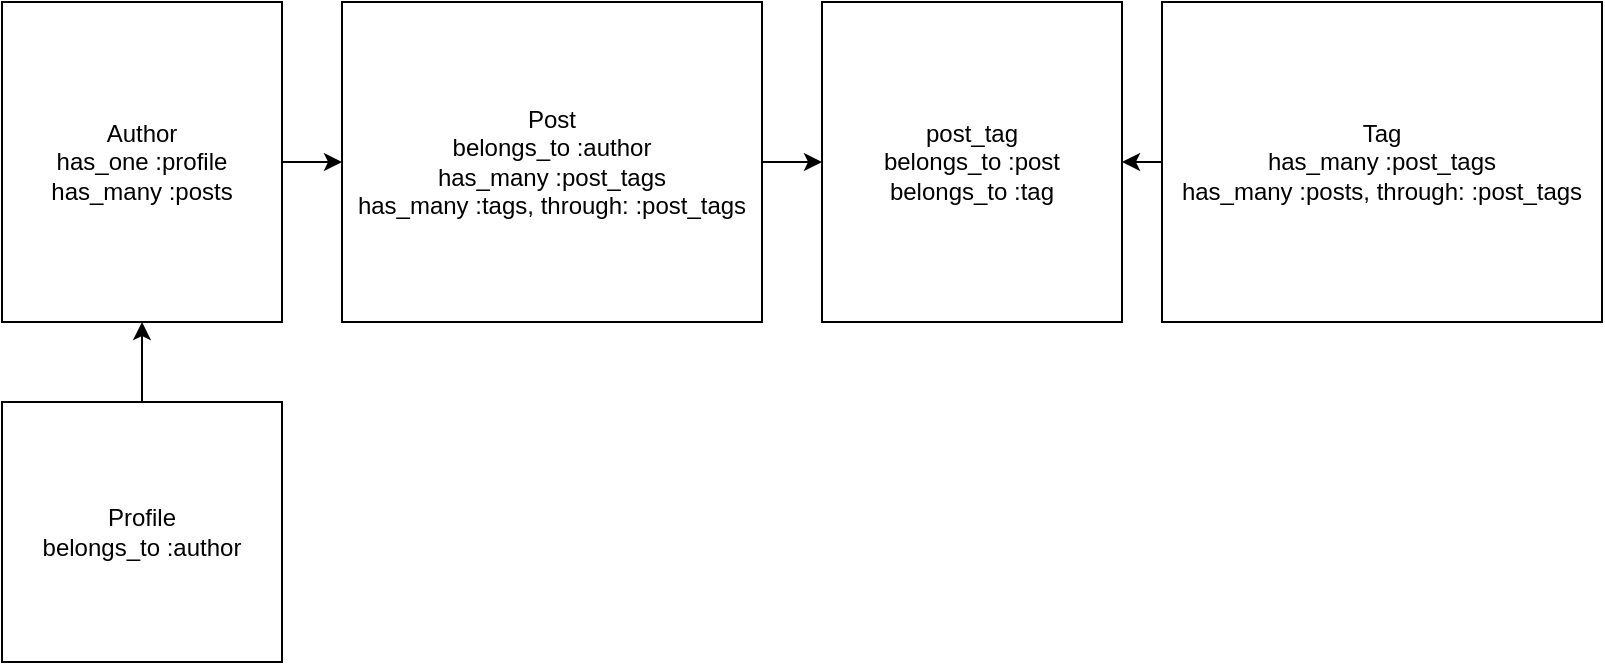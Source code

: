 <mxfile>
    <diagram id="svGirFTetwyezdcXbASQ" name="Page-1">
        <mxGraphModel dx="958" dy="737" grid="1" gridSize="10" guides="1" tooltips="1" connect="1" arrows="1" fold="1" page="1" pageScale="1" pageWidth="850" pageHeight="1100" math="0" shadow="0">
            <root>
                <mxCell id="0"/>
                <mxCell id="1" parent="0"/>
                <mxCell id="2" value="Author&lt;br&gt;has_one :profile&lt;br&gt;has_many :posts" style="whiteSpace=wrap;html=1;" parent="1" vertex="1">
                    <mxGeometry x="40" y="40" width="140" height="160" as="geometry"/>
                </mxCell>
                <mxCell id="3" value="Post&lt;br&gt;belongs_to :author&lt;br&gt;has_many :post_tags&lt;br&gt;has_many :tags, through: :post_tags" style="whiteSpace=wrap;html=1;" parent="1" vertex="1">
                    <mxGeometry x="210" y="40" width="210" height="160" as="geometry"/>
                </mxCell>
                <mxCell id="4" value="Profile&lt;br&gt;belongs_to :author" style="whiteSpace=wrap;html=1;" parent="1" vertex="1">
                    <mxGeometry x="40" y="240" width="140" height="130" as="geometry"/>
                </mxCell>
                <mxCell id="5" value="Tag&lt;br&gt;has_many :post_tags&lt;br&gt;has_many :posts, through: :post_tags" style="whiteSpace=wrap;html=1;" parent="1" vertex="1">
                    <mxGeometry x="620" y="40" width="220" height="160" as="geometry"/>
                </mxCell>
                <mxCell id="6" value="post_tag&lt;br&gt;belongs_to :post&lt;br&gt;belongs_to :tag" style="whiteSpace=wrap;html=1;" parent="1" vertex="1">
                    <mxGeometry x="450" y="40" width="150" height="160" as="geometry"/>
                </mxCell>
                <mxCell id="8" value="" style="endArrow=classic;html=1;entryX=0;entryY=0.5;entryDx=0;entryDy=0;exitX=1;exitY=0.5;exitDx=0;exitDy=0;" edge="1" parent="1" source="3" target="6">
                    <mxGeometry width="50" height="50" relative="1" as="geometry">
                        <mxPoint x="450" y="310" as="sourcePoint"/>
                        <mxPoint x="500" y="260" as="targetPoint"/>
                    </mxGeometry>
                </mxCell>
                <mxCell id="9" value="" style="endArrow=classic;html=1;exitX=1;exitY=0.5;exitDx=0;exitDy=0;entryX=0;entryY=0.5;entryDx=0;entryDy=0;" edge="1" parent="1" source="2" target="3">
                    <mxGeometry width="50" height="50" relative="1" as="geometry">
                        <mxPoint x="450" y="310" as="sourcePoint"/>
                        <mxPoint x="500" y="260" as="targetPoint"/>
                    </mxGeometry>
                </mxCell>
                <mxCell id="10" value="" style="endArrow=classic;html=1;exitX=0.5;exitY=0;exitDx=0;exitDy=0;entryX=0.5;entryY=1;entryDx=0;entryDy=0;" edge="1" parent="1" source="4" target="2">
                    <mxGeometry width="50" height="50" relative="1" as="geometry">
                        <mxPoint x="450" y="310" as="sourcePoint"/>
                        <mxPoint x="500" y="260" as="targetPoint"/>
                    </mxGeometry>
                </mxCell>
                <mxCell id="11" value="" style="endArrow=classic;html=1;entryX=1;entryY=0.5;entryDx=0;entryDy=0;" edge="1" parent="1" source="5" target="6">
                    <mxGeometry width="50" height="50" relative="1" as="geometry">
                        <mxPoint x="450" y="310" as="sourcePoint"/>
                        <mxPoint x="500" y="260" as="targetPoint"/>
                    </mxGeometry>
                </mxCell>
            </root>
        </mxGraphModel>
    </diagram>
</mxfile>